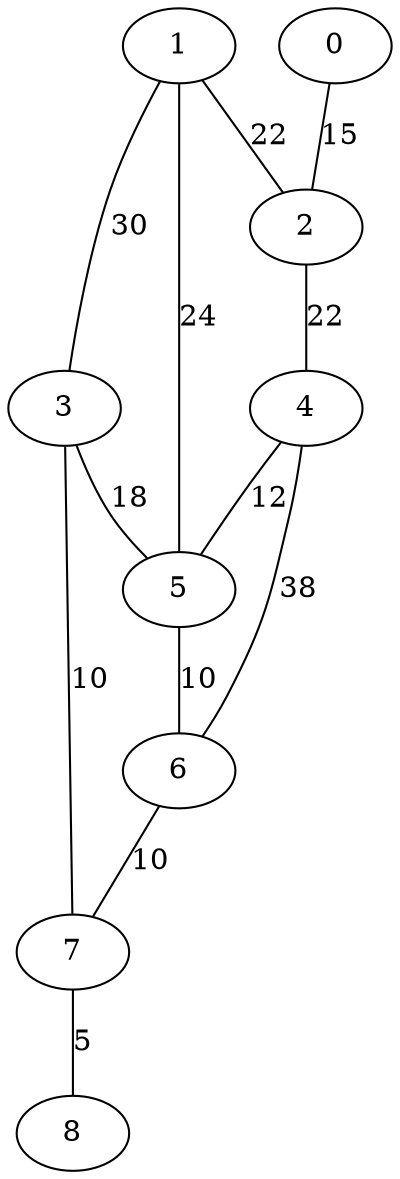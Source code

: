 graph G {
  0 -- 2[label=15]
  1 -- 2[label=22]
  1 -- 3[label=30]
  3 -- 7[label=10]
  7 -- 8[label=5]
  1 -- 5[label=24]
  3 -- 5[label=18]
  5 -- 6[label=10]
  6 -- 7[label=10]
  2 -- 4[label=22]
  4 -- 5[label=12]
  4 -- 6[label=38]
  0 [pos="0.6,13.5",pin=true]
  1 [pos="6.7,11.6",pin=true]
  2 [pos="1.8,10.4",pin=true]
  3 [pos="12.9,6.7",pin=true]
  4 [pos="3.1,5.5",pin=true]
  5 [pos="8.0,5.5",pin=true]
  6 [pos="8.0,1.8",pin=true]
  7 [pos="11.6,1.8",pin=true]
  8 [pos="12.9,0.0",pin=true]
}
